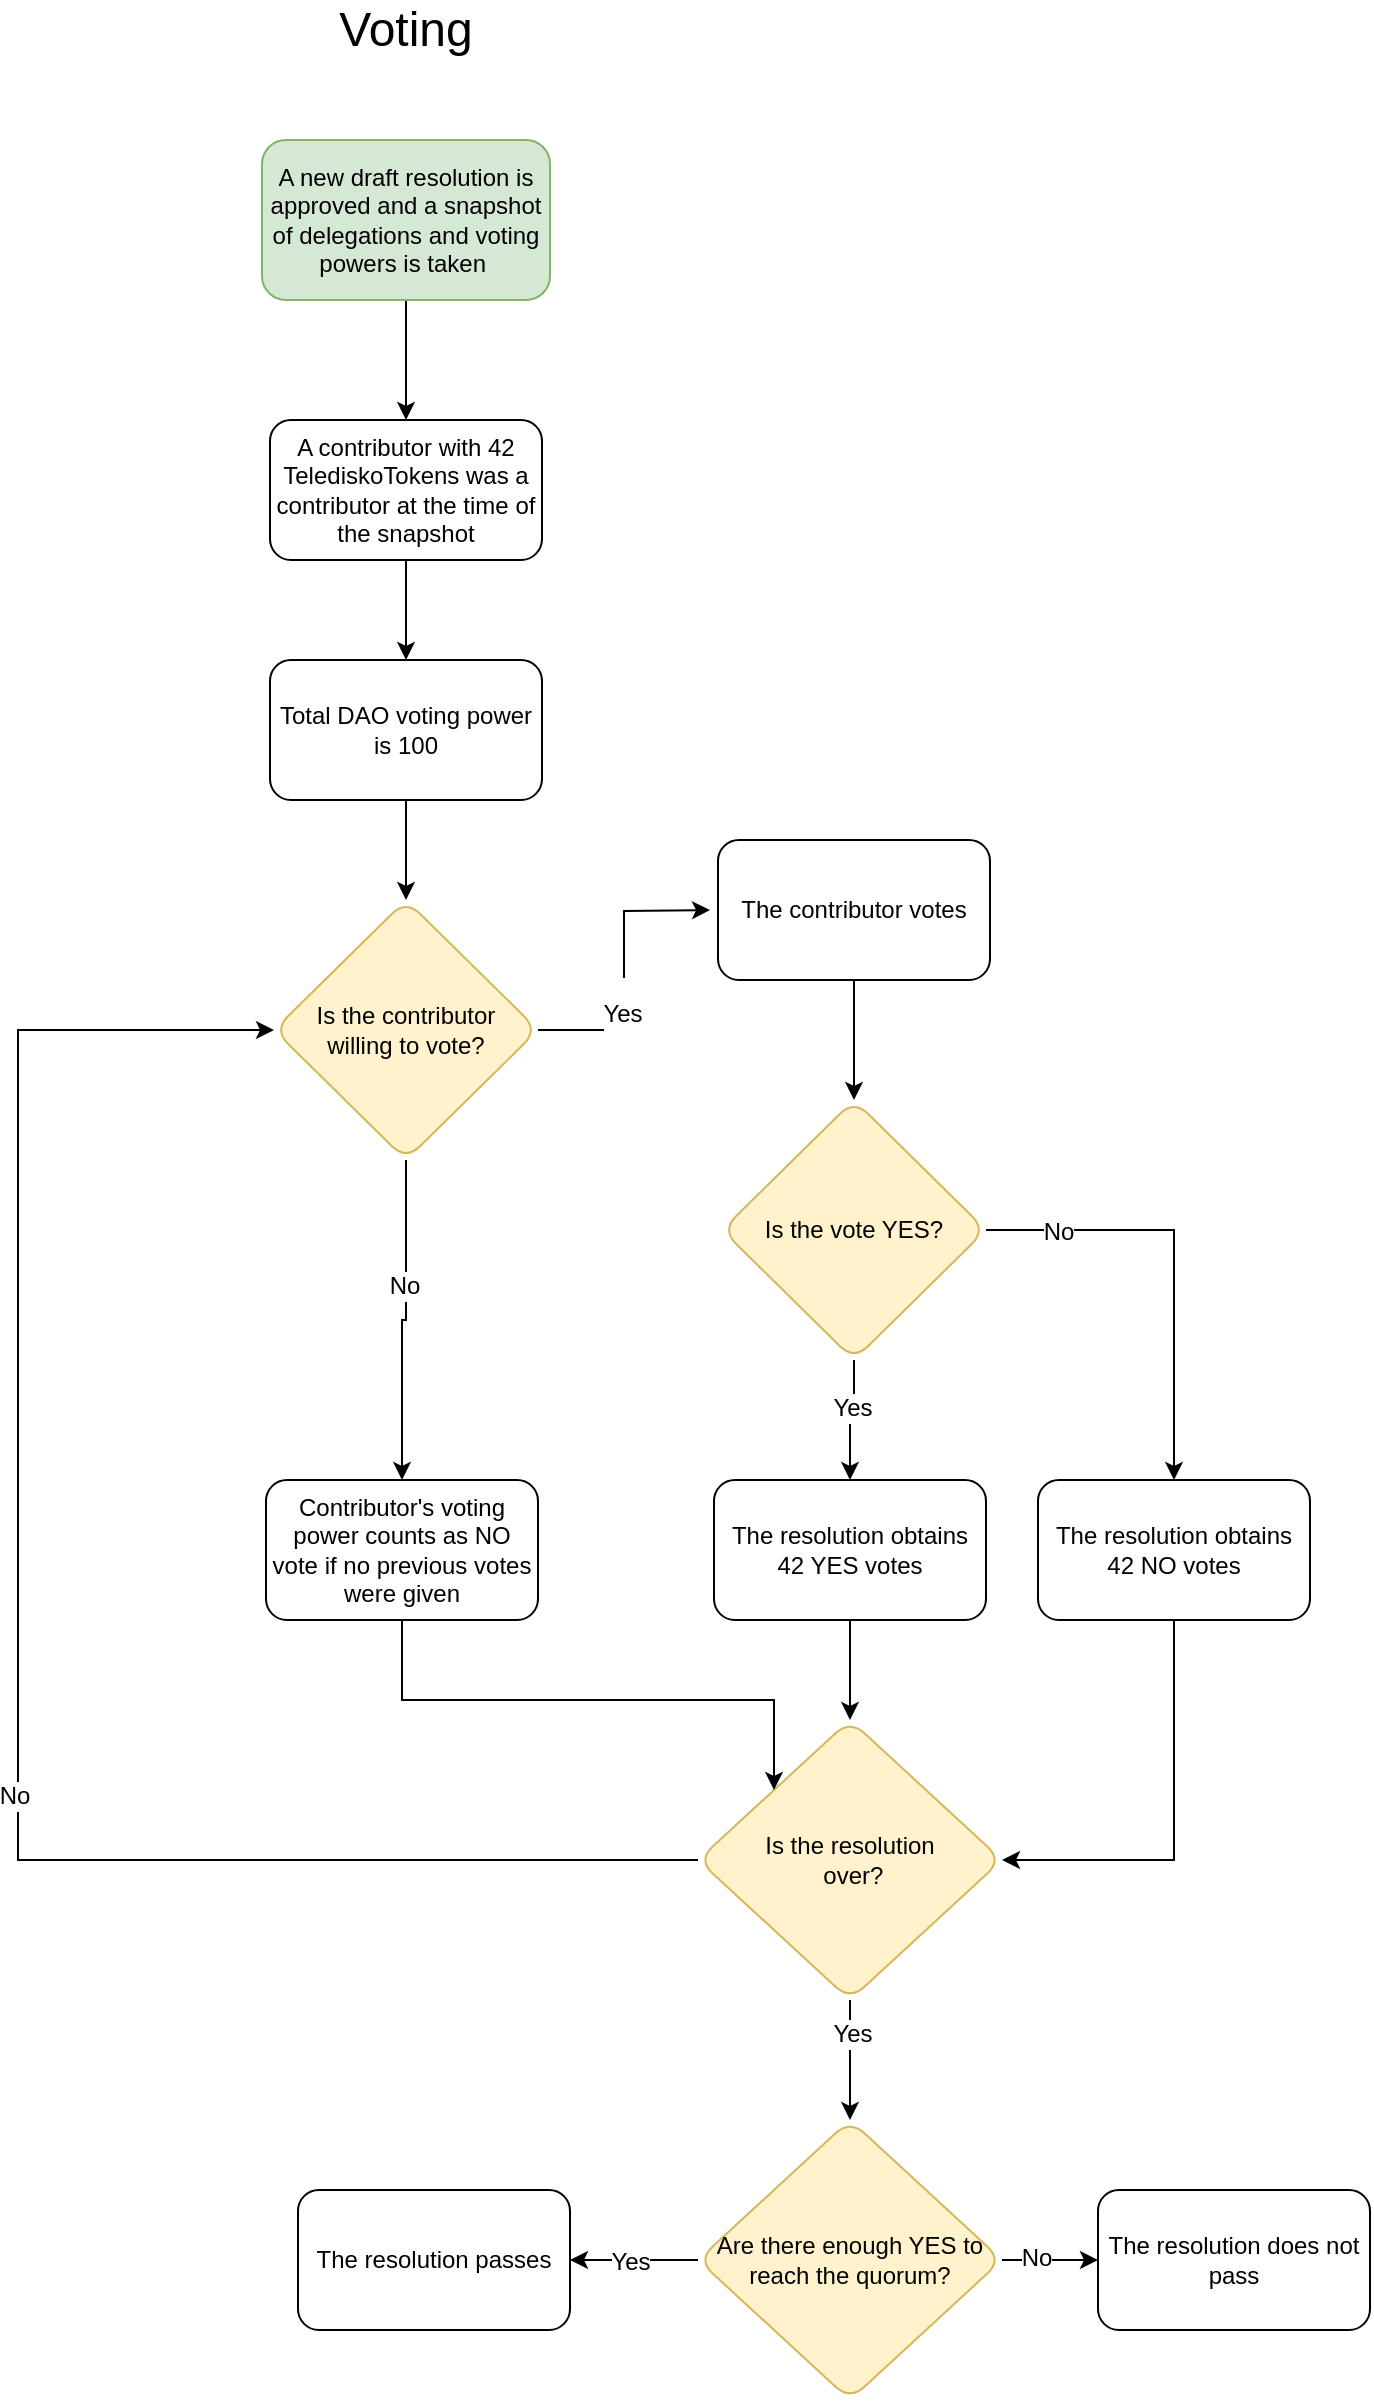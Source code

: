 <mxfile version="20.0.4" type="github">
  <diagram id="C5RBs43oDa-KdzZeNtuy" name="Page-1">
    <mxGraphModel dx="946" dy="1698" grid="1" gridSize="10" guides="1" tooltips="1" connect="1" arrows="1" fold="1" page="1" pageScale="1" pageWidth="827" pageHeight="1169" math="0" shadow="0">
      <root>
        <mxCell id="WIyWlLk6GJQsqaUBKTNV-0" />
        <mxCell id="WIyWlLk6GJQsqaUBKTNV-1" parent="WIyWlLk6GJQsqaUBKTNV-0" />
        <mxCell id="p6B5cSZv_JR1WM5m22Rt-24" style="edgeStyle=orthogonalEdgeStyle;rounded=0;orthogonalLoop=1;jettySize=auto;html=1;fontSize=12;" parent="WIyWlLk6GJQsqaUBKTNV-1" source="WIyWlLk6GJQsqaUBKTNV-3" target="p6B5cSZv_JR1WM5m22Rt-22" edge="1">
          <mxGeometry relative="1" as="geometry" />
        </mxCell>
        <mxCell id="WIyWlLk6GJQsqaUBKTNV-3" value="A contributor with 42 TelediskoTokens was a contributor at the time of the snapshot" style="rounded=1;whiteSpace=wrap;html=1;fontSize=12;glass=0;strokeWidth=1;shadow=0;" parent="WIyWlLk6GJQsqaUBKTNV-1" vertex="1">
          <mxGeometry x="346" y="90" width="136" height="70" as="geometry" />
        </mxCell>
        <mxCell id="p6B5cSZv_JR1WM5m22Rt-0" value="&lt;font style=&quot;font-size: 24px;&quot;&gt;Voting&lt;/font&gt;" style="text;html=1;strokeColor=none;fillColor=none;align=center;verticalAlign=middle;whiteSpace=wrap;rounded=0;" parent="WIyWlLk6GJQsqaUBKTNV-1" vertex="1">
          <mxGeometry x="384" y="-120" width="60" height="30" as="geometry" />
        </mxCell>
        <mxCell id="p6B5cSZv_JR1WM5m22Rt-7" value="" style="edgeStyle=orthogonalEdgeStyle;rounded=0;orthogonalLoop=1;jettySize=auto;html=1;fontSize=24;" parent="WIyWlLk6GJQsqaUBKTNV-1" source="p6B5cSZv_JR1WM5m22Rt-3" edge="1">
          <mxGeometry relative="1" as="geometry">
            <mxPoint x="566" y="335" as="targetPoint" />
          </mxGeometry>
        </mxCell>
        <mxCell id="p6B5cSZv_JR1WM5m22Rt-11" value="&lt;font style=&quot;font-size: 12px;&quot;&gt;Yes&lt;/font&gt;" style="edgeLabel;html=1;align=center;verticalAlign=middle;resizable=0;points=[];fontSize=24;" parent="p6B5cSZv_JR1WM5m22Rt-7" vertex="1" connectable="0">
          <mxGeometry x="-0.233" y="1" relative="1" as="geometry">
            <mxPoint y="1" as="offset" />
          </mxGeometry>
        </mxCell>
        <mxCell id="7JPFYaJkHymQc1CVauYX-1" style="edgeStyle=orthogonalEdgeStyle;rounded=0;orthogonalLoop=1;jettySize=auto;html=1;fontSize=12;" parent="WIyWlLk6GJQsqaUBKTNV-1" source="p6B5cSZv_JR1WM5m22Rt-3" target="7JPFYaJkHymQc1CVauYX-0" edge="1">
          <mxGeometry relative="1" as="geometry" />
        </mxCell>
        <mxCell id="7JPFYaJkHymQc1CVauYX-2" value="No" style="edgeLabel;html=1;align=center;verticalAlign=middle;resizable=0;points=[];fontSize=12;" parent="7JPFYaJkHymQc1CVauYX-1" vertex="1" connectable="0">
          <mxGeometry x="-0.222" y="-1" relative="1" as="geometry">
            <mxPoint as="offset" />
          </mxGeometry>
        </mxCell>
        <mxCell id="p6B5cSZv_JR1WM5m22Rt-3" value="Is the contributor &lt;br&gt;willing to vote?" style="rhombus;whiteSpace=wrap;html=1;rounded=1;glass=0;strokeWidth=1;shadow=0;fillColor=#fff2cc;strokeColor=#d6b656;" parent="WIyWlLk6GJQsqaUBKTNV-1" vertex="1">
          <mxGeometry x="348" y="330" width="132" height="130" as="geometry" />
        </mxCell>
        <mxCell id="p6B5cSZv_JR1WM5m22Rt-19" style="edgeStyle=orthogonalEdgeStyle;rounded=0;orthogonalLoop=1;jettySize=auto;html=1;entryX=0.5;entryY=0;entryDx=0;entryDy=0;fontSize=12;" parent="WIyWlLk6GJQsqaUBKTNV-1" source="p6B5cSZv_JR1WM5m22Rt-10" target="p6B5cSZv_JR1WM5m22Rt-17" edge="1">
          <mxGeometry relative="1" as="geometry" />
        </mxCell>
        <mxCell id="p6B5cSZv_JR1WM5m22Rt-10" value="The contributor votes" style="rounded=1;whiteSpace=wrap;html=1;fontSize=12;glass=0;strokeWidth=1;shadow=0;" parent="WIyWlLk6GJQsqaUBKTNV-1" vertex="1">
          <mxGeometry x="570" y="300" width="136" height="70" as="geometry" />
        </mxCell>
        <mxCell id="p6B5cSZv_JR1WM5m22Rt-26" style="edgeStyle=orthogonalEdgeStyle;rounded=0;orthogonalLoop=1;jettySize=auto;html=1;entryX=0.5;entryY=0;entryDx=0;entryDy=0;fontSize=12;" parent="WIyWlLk6GJQsqaUBKTNV-1" source="p6B5cSZv_JR1WM5m22Rt-16" target="p6B5cSZv_JR1WM5m22Rt-25" edge="1">
          <mxGeometry relative="1" as="geometry" />
        </mxCell>
        <mxCell id="p6B5cSZv_JR1WM5m22Rt-16" value="The resolution obtains 42 YES votes" style="rounded=1;whiteSpace=wrap;html=1;fontSize=12;glass=0;strokeWidth=1;shadow=0;" parent="WIyWlLk6GJQsqaUBKTNV-1" vertex="1">
          <mxGeometry x="568" y="620" width="136" height="70" as="geometry" />
        </mxCell>
        <mxCell id="p6B5cSZv_JR1WM5m22Rt-18" style="edgeStyle=orthogonalEdgeStyle;rounded=0;orthogonalLoop=1;jettySize=auto;html=1;entryX=0.5;entryY=0;entryDx=0;entryDy=0;fontSize=12;" parent="WIyWlLk6GJQsqaUBKTNV-1" source="p6B5cSZv_JR1WM5m22Rt-17" target="p6B5cSZv_JR1WM5m22Rt-16" edge="1">
          <mxGeometry relative="1" as="geometry" />
        </mxCell>
        <mxCell id="p6B5cSZv_JR1WM5m22Rt-38" value="Yes" style="edgeLabel;html=1;align=center;verticalAlign=middle;resizable=0;points=[];fontSize=12;" parent="p6B5cSZv_JR1WM5m22Rt-18" vertex="1" connectable="0">
          <mxGeometry x="-0.25" y="-1" relative="1" as="geometry">
            <mxPoint as="offset" />
          </mxGeometry>
        </mxCell>
        <mxCell id="p6B5cSZv_JR1WM5m22Rt-20" style="edgeStyle=orthogonalEdgeStyle;rounded=0;orthogonalLoop=1;jettySize=auto;html=1;fontSize=12;entryX=0.5;entryY=0;entryDx=0;entryDy=0;" parent="WIyWlLk6GJQsqaUBKTNV-1" source="p6B5cSZv_JR1WM5m22Rt-17" target="p6B5cSZv_JR1WM5m22Rt-21" edge="1">
          <mxGeometry relative="1" as="geometry">
            <mxPoint x="800" y="620" as="targetPoint" />
          </mxGeometry>
        </mxCell>
        <mxCell id="p6B5cSZv_JR1WM5m22Rt-37" value="No" style="edgeLabel;html=1;align=center;verticalAlign=middle;resizable=0;points=[];fontSize=12;" parent="p6B5cSZv_JR1WM5m22Rt-20" vertex="1" connectable="0">
          <mxGeometry x="-0.671" relative="1" as="geometry">
            <mxPoint y="1" as="offset" />
          </mxGeometry>
        </mxCell>
        <mxCell id="p6B5cSZv_JR1WM5m22Rt-17" value="Is the vote YES?" style="rhombus;whiteSpace=wrap;html=1;rounded=1;glass=0;strokeWidth=1;shadow=0;fillColor=#fff2cc;strokeColor=#d6b656;" parent="WIyWlLk6GJQsqaUBKTNV-1" vertex="1">
          <mxGeometry x="572" y="430" width="132" height="130" as="geometry" />
        </mxCell>
        <mxCell id="p6B5cSZv_JR1WM5m22Rt-27" style="edgeStyle=orthogonalEdgeStyle;rounded=0;orthogonalLoop=1;jettySize=auto;html=1;entryX=1;entryY=0.5;entryDx=0;entryDy=0;fontSize=12;exitX=0.5;exitY=1;exitDx=0;exitDy=0;" parent="WIyWlLk6GJQsqaUBKTNV-1" source="p6B5cSZv_JR1WM5m22Rt-21" target="p6B5cSZv_JR1WM5m22Rt-25" edge="1">
          <mxGeometry relative="1" as="geometry" />
        </mxCell>
        <mxCell id="p6B5cSZv_JR1WM5m22Rt-21" value="The resolution obtains 42 NO votes" style="rounded=1;whiteSpace=wrap;html=1;fontSize=12;glass=0;strokeWidth=1;shadow=0;" parent="WIyWlLk6GJQsqaUBKTNV-1" vertex="1">
          <mxGeometry x="730" y="620" width="136" height="70" as="geometry" />
        </mxCell>
        <mxCell id="p6B5cSZv_JR1WM5m22Rt-23" style="edgeStyle=orthogonalEdgeStyle;rounded=0;orthogonalLoop=1;jettySize=auto;html=1;fontSize=12;" parent="WIyWlLk6GJQsqaUBKTNV-1" source="p6B5cSZv_JR1WM5m22Rt-22" target="p6B5cSZv_JR1WM5m22Rt-3" edge="1">
          <mxGeometry relative="1" as="geometry" />
        </mxCell>
        <mxCell id="p6B5cSZv_JR1WM5m22Rt-22" value="Total DAO voting power is 100" style="rounded=1;whiteSpace=wrap;html=1;fontSize=12;glass=0;strokeWidth=1;shadow=0;" parent="WIyWlLk6GJQsqaUBKTNV-1" vertex="1">
          <mxGeometry x="346" y="210" width="136" height="70" as="geometry" />
        </mxCell>
        <mxCell id="p6B5cSZv_JR1WM5m22Rt-43" style="edgeStyle=orthogonalEdgeStyle;rounded=0;orthogonalLoop=1;jettySize=auto;html=1;fontSize=12;entryX=0.5;entryY=0;entryDx=0;entryDy=0;" parent="WIyWlLk6GJQsqaUBKTNV-1" source="p6B5cSZv_JR1WM5m22Rt-25" target="p6B5cSZv_JR1WM5m22Rt-46" edge="1">
          <mxGeometry relative="1" as="geometry">
            <mxPoint x="626" y="920" as="targetPoint" />
          </mxGeometry>
        </mxCell>
        <mxCell id="p6B5cSZv_JR1WM5m22Rt-45" value="Yes" style="edgeLabel;html=1;align=center;verticalAlign=middle;resizable=0;points=[];fontSize=12;" parent="p6B5cSZv_JR1WM5m22Rt-43" vertex="1" connectable="0">
          <mxGeometry x="-0.485" y="1" relative="1" as="geometry">
            <mxPoint y="1" as="offset" />
          </mxGeometry>
        </mxCell>
        <mxCell id="p6B5cSZv_JR1WM5m22Rt-25" value="Is the resolution&lt;br&gt;&amp;nbsp;over?" style="rhombus;whiteSpace=wrap;html=1;rounded=1;glass=0;strokeWidth=1;shadow=0;fillColor=#fff2cc;strokeColor=#d6b656;" parent="WIyWlLk6GJQsqaUBKTNV-1" vertex="1">
          <mxGeometry x="560" y="740" width="152" height="140" as="geometry" />
        </mxCell>
        <mxCell id="p6B5cSZv_JR1WM5m22Rt-36" value="The resolution passes" style="rounded=1;whiteSpace=wrap;html=1;fontSize=12;glass=0;strokeWidth=1;shadow=0;" parent="WIyWlLk6GJQsqaUBKTNV-1" vertex="1">
          <mxGeometry x="360" y="975" width="136" height="70" as="geometry" />
        </mxCell>
        <mxCell id="p6B5cSZv_JR1WM5m22Rt-41" style="edgeStyle=orthogonalEdgeStyle;rounded=0;orthogonalLoop=1;jettySize=auto;html=1;entryX=0;entryY=0.5;entryDx=0;entryDy=0;fontSize=12;exitX=0;exitY=0.5;exitDx=0;exitDy=0;" parent="WIyWlLk6GJQsqaUBKTNV-1" source="p6B5cSZv_JR1WM5m22Rt-25" target="p6B5cSZv_JR1WM5m22Rt-3" edge="1">
          <mxGeometry relative="1" as="geometry">
            <Array as="points">
              <mxPoint x="220" y="810" />
              <mxPoint x="220" y="395" />
            </Array>
          </mxGeometry>
        </mxCell>
        <mxCell id="p6B5cSZv_JR1WM5m22Rt-42" value="No" style="edgeLabel;html=1;align=center;verticalAlign=middle;resizable=0;points=[];fontSize=12;" parent="p6B5cSZv_JR1WM5m22Rt-41" vertex="1" connectable="0">
          <mxGeometry x="-0.156" y="2" relative="1" as="geometry">
            <mxPoint as="offset" />
          </mxGeometry>
        </mxCell>
        <mxCell id="p6B5cSZv_JR1WM5m22Rt-47" style="edgeStyle=orthogonalEdgeStyle;rounded=0;orthogonalLoop=1;jettySize=auto;html=1;fontSize=12;entryX=0;entryY=0.5;entryDx=0;entryDy=0;" parent="WIyWlLk6GJQsqaUBKTNV-1" source="p6B5cSZv_JR1WM5m22Rt-46" target="p6B5cSZv_JR1WM5m22Rt-48" edge="1">
          <mxGeometry relative="1" as="geometry">
            <mxPoint x="740" y="1010" as="targetPoint" />
          </mxGeometry>
        </mxCell>
        <mxCell id="p6B5cSZv_JR1WM5m22Rt-51" value="No" style="edgeLabel;html=1;align=center;verticalAlign=middle;resizable=0;points=[];fontSize=12;" parent="p6B5cSZv_JR1WM5m22Rt-47" vertex="1" connectable="0">
          <mxGeometry x="-0.286" y="1" relative="1" as="geometry">
            <mxPoint as="offset" />
          </mxGeometry>
        </mxCell>
        <mxCell id="p6B5cSZv_JR1WM5m22Rt-49" style="edgeStyle=orthogonalEdgeStyle;rounded=0;orthogonalLoop=1;jettySize=auto;html=1;entryX=1;entryY=0.5;entryDx=0;entryDy=0;fontSize=12;" parent="WIyWlLk6GJQsqaUBKTNV-1" source="p6B5cSZv_JR1WM5m22Rt-46" target="p6B5cSZv_JR1WM5m22Rt-36" edge="1">
          <mxGeometry relative="1" as="geometry" />
        </mxCell>
        <mxCell id="p6B5cSZv_JR1WM5m22Rt-50" value="Yes" style="edgeLabel;html=1;align=center;verticalAlign=middle;resizable=0;points=[];fontSize=12;" parent="p6B5cSZv_JR1WM5m22Rt-49" vertex="1" connectable="0">
          <mxGeometry x="0.074" y="1" relative="1" as="geometry">
            <mxPoint as="offset" />
          </mxGeometry>
        </mxCell>
        <mxCell id="p6B5cSZv_JR1WM5m22Rt-46" value="Are there enough YES to reach the quorum?" style="rhombus;whiteSpace=wrap;html=1;rounded=1;glass=0;strokeWidth=1;shadow=0;fillColor=#fff2cc;strokeColor=#d6b656;" parent="WIyWlLk6GJQsqaUBKTNV-1" vertex="1">
          <mxGeometry x="560" y="940" width="152" height="140" as="geometry" />
        </mxCell>
        <mxCell id="p6B5cSZv_JR1WM5m22Rt-48" value="The resolution does not pass" style="rounded=1;whiteSpace=wrap;html=1;fontSize=12;glass=0;strokeWidth=1;shadow=0;" parent="WIyWlLk6GJQsqaUBKTNV-1" vertex="1">
          <mxGeometry x="760" y="975" width="136" height="70" as="geometry" />
        </mxCell>
        <mxCell id="p6B5cSZv_JR1WM5m22Rt-98" style="edgeStyle=orthogonalEdgeStyle;rounded=0;orthogonalLoop=1;jettySize=auto;html=1;fontSize=12;" parent="WIyWlLk6GJQsqaUBKTNV-1" source="p6B5cSZv_JR1WM5m22Rt-70" target="WIyWlLk6GJQsqaUBKTNV-3" edge="1">
          <mxGeometry relative="1" as="geometry" />
        </mxCell>
        <mxCell id="p6B5cSZv_JR1WM5m22Rt-70" value="A new draft resolution is approved and a snapshot of delegations and voting powers is taken&amp;nbsp;" style="rounded=1;whiteSpace=wrap;html=1;fontSize=12;glass=0;strokeWidth=1;shadow=0;fillColor=#d5e8d4;strokeColor=#82b366;" parent="WIyWlLk6GJQsqaUBKTNV-1" vertex="1">
          <mxGeometry x="342" y="-50" width="144" height="80" as="geometry" />
        </mxCell>
        <mxCell id="7JPFYaJkHymQc1CVauYX-3" style="edgeStyle=orthogonalEdgeStyle;rounded=0;orthogonalLoop=1;jettySize=auto;html=1;entryX=0;entryY=0;entryDx=0;entryDy=0;fontSize=12;" parent="WIyWlLk6GJQsqaUBKTNV-1" source="7JPFYaJkHymQc1CVauYX-0" target="p6B5cSZv_JR1WM5m22Rt-25" edge="1">
          <mxGeometry relative="1" as="geometry">
            <Array as="points">
              <mxPoint x="412" y="730" />
              <mxPoint x="598" y="730" />
            </Array>
          </mxGeometry>
        </mxCell>
        <mxCell id="7JPFYaJkHymQc1CVauYX-0" value="Contributor&#39;s voting power counts as NO vote if no previous votes were given" style="rounded=1;whiteSpace=wrap;html=1;fontSize=12;glass=0;strokeWidth=1;shadow=0;" parent="WIyWlLk6GJQsqaUBKTNV-1" vertex="1">
          <mxGeometry x="344" y="620" width="136" height="70" as="geometry" />
        </mxCell>
      </root>
    </mxGraphModel>
  </diagram>
</mxfile>
